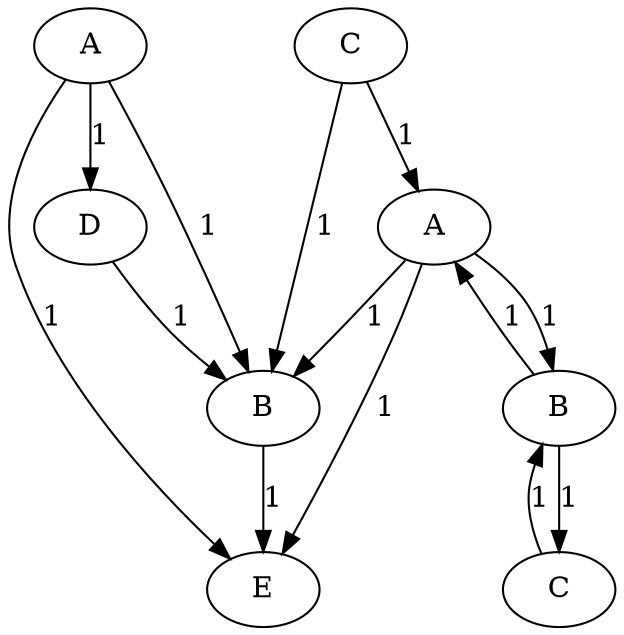 digraph prova{
0 -> 1  [label="1"];
0 -> 2  [label="1"];
0 -> 4  [label="1"];
1 -> 4  [label="1"];
2 -> 1  [label="1"];
7 -> 1  [label="1"];
7 -> 3  [label="1"];
3 -> 4  [label="1"];
3 -> 1  [label="1"];
3 -> 5  [label="1"];
5 -> 3  [label="1"];
5 -> 6  [label="1"];
6 -> 5  [label="1"];
0 [ label = " A " ]
1 [ label = " B " ]
2 [ label = " D " ]
3 [ label = " A " ]
4 [ label = " E " ]
5 [ label = " B " ]
6 [ label = " C " ]
7 [ label = " C " ]
}
